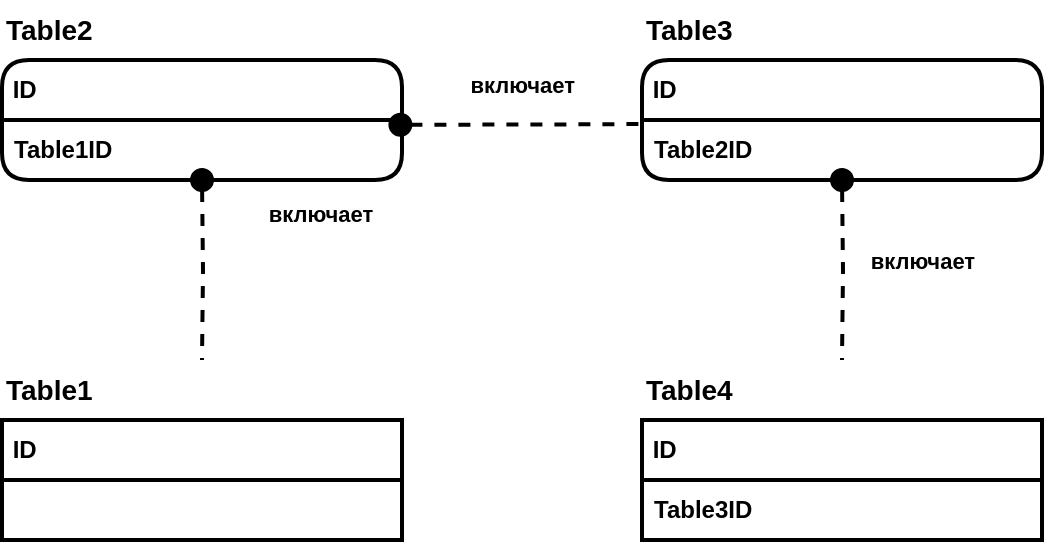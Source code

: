 <mxfile version="24.7.17">
  <diagram name="Page-1" id="1415542452496">
    <mxGraphModel dx="794" dy="557" grid="1" gridSize="10" guides="1" tooltips="1" connect="1" arrows="1" fold="1" page="1" pageScale="1" pageWidth="850" pageHeight="1100" math="0" shadow="0">
      <root>
        <mxCell id="0" />
        <mxCell id="1" parent="0" />
        <mxCell id="1415553544464" value="Table2" style="text;whiteSpace=wrap;rounded=0;dashed=0;inherit=default;fontSize=14;fontStyle=1;align=left;" parent="1" vertex="1">
          <mxGeometry x="40" y="40" width="200" height="30" as="geometry" />
        </mxCell>
        <mxCell id="1415542451776" value="&amp;nbsp;ID" style="swimlane;whiteSpace=wrap;rounded=1;dashed=0;childLayout=stackLayout;startSize=30;horizontalStack=0;horizontal=1;resizeParent=1;resizeParentMax=0;resizeLast=0;collapsible=0;marginButtom=0;align=left;strokeWidth=2;fontStyle=1;html=1;" parent="1415553544464" vertex="1">
          <mxGeometry y="30" width="200" height="60" as="geometry" />
        </mxCell>
        <mxCell id="1415542922256" value="Table1ID" style="text;whiteSpace=wrap;rounded=0;fillColor=none;strokeColor=none;dashed=0;verticalAlign=middle;spacingLeft=4;spacingRight=4;overflow=hidden;points=[[0,0.5],[1,0.5]];portConstraint=eastwest;rotatable=0;fontStyle=1;html=1;" parent="1415542451776" vertex="1">
          <mxGeometry y="30" width="200" height="30" as="geometry" />
        </mxCell>
        <mxCell id="1415554350736" value="Table1" style="text;whiteSpace=wrap;rounded=0;dashed=0;inherit=default;fontSize=14;fontStyle=1;align=left;" parent="1" vertex="1">
          <mxGeometry x="40" y="220" width="200" height="30" as="geometry" />
        </mxCell>
        <mxCell id="1415542163696" value="&amp;nbsp;ID" style="swimlane;whiteSpace=wrap;rounded=0;dashed=0;childLayout=stackLayout;startSize=30;horizontalStack=0;horizontal=1;resizeParent=1;resizeParentMax=0;resizeLast=0;collapsible=0;marginButtom=0;align=left;strokeWidth=2;fontStyle=1;html=1;" parent="1415554350736" vertex="1">
          <mxGeometry y="30" width="200" height="60" as="geometry" />
        </mxCell>
        <mxCell id="1415554886656" value="Table3" style="text;whiteSpace=wrap;rounded=0;dashed=0;inherit=default;fontSize=14;fontStyle=1;align=left;" parent="1" vertex="1">
          <mxGeometry x="360" y="40" width="200" height="30" as="geometry" />
        </mxCell>
        <mxCell id="1415554877392" value="&amp;nbsp;ID" style="swimlane;whiteSpace=wrap;rounded=1;dashed=0;childLayout=stackLayout;startSize=30;horizontalStack=0;horizontal=1;resizeParent=1;resizeParentMax=0;resizeLast=0;collapsible=0;marginButtom=0;align=left;strokeWidth=2;fontStyle=1;html=1;" parent="1415554886656" vertex="1">
          <mxGeometry y="30" width="200" height="60" as="geometry" />
        </mxCell>
        <mxCell id="1415513959184" value="Table2ID" style="text;whiteSpace=wrap;rounded=0;fillColor=none;strokeColor=none;dashed=0;verticalAlign=middle;spacingLeft=4;spacingRight=4;overflow=hidden;points=[[0,0.5],[1,0.5]];portConstraint=eastwest;rotatable=0;fontStyle=1;html=1;" parent="1415554877392" vertex="1">
          <mxGeometry y="30" width="200" height="30" as="geometry" />
        </mxCell>
        <mxCell id="1415554887232" value="включает" style="edgeStyle=orthogonalEdgeStyle;orthogonalLoop=1;dashed=1;rounded=0;jettySize=auto;entryX=0.01;entryY=0.067;startArrow=oval;endArrow=none;startFill=1;strokeWidth=2;startSize=10;fontStyle=1;entryDx=0;entryDy=0;entryPerimeter=0;exitX=0.996;exitY=0.078;exitDx=0;exitDy=0;exitPerimeter=0;" parent="1" source="1415542922256" target="1415513959184" edge="1">
          <mxGeometry y="20" relative="1" as="geometry">
            <mxPoint x="330" y="70" as="sourcePoint" />
          </mxGeometry>
        </mxCell>
        <mxCell id="1415555191088" value="Table4" style="text;whiteSpace=wrap;rounded=0;dashed=0;inherit=default;fontSize=14;fontStyle=1;align=left;" parent="1" vertex="1">
          <mxGeometry x="360" y="220" width="200" height="30" as="geometry" />
        </mxCell>
        <mxCell id="1415555191328" value="&amp;nbsp;ID" style="swimlane;whiteSpace=wrap;rounded=0;dashed=0;childLayout=stackLayout;startSize=30;horizontalStack=0;horizontal=1;resizeParent=1;resizeParentMax=0;resizeLast=0;collapsible=0;marginButtom=0;align=left;strokeWidth=2;fontStyle=1;html=1;" parent="1415555191088" vertex="1">
          <mxGeometry y="30" width="200" height="60" as="geometry" />
        </mxCell>
        <mxCell id="1415555191136" value="Table3ID" style="text;whiteSpace=wrap;rounded=0;fillColor=none;strokeColor=none;dashed=0;verticalAlign=middle;spacingLeft=4;spacingRight=4;overflow=hidden;points=[[0,0.5],[1,0.5]];portConstraint=eastwest;rotatable=0;fontStyle=1;html=1;" parent="1415555191328" vertex="1">
          <mxGeometry y="30" width="200" height="30" as="geometry" />
        </mxCell>
        <mxCell id="1415555191472" value="включает" style="edgeStyle=orthogonalEdgeStyle;orthogonalLoop=1;dashed=1;rounded=0;jettySize=auto;startArrow=oval;endArrow=none;startFill=1;strokeWidth=2;startSize=10;fontStyle=1;entryX=0.5;entryY=0;entryDx=0;entryDy=0;" parent="1" target="1415555191088" edge="1">
          <mxGeometry x="-0.106" y="40" relative="1" as="geometry">
            <mxPoint x="460" y="130" as="sourcePoint" />
            <mxPoint x="490" y="160" as="targetPoint" />
            <mxPoint as="offset" />
          </mxGeometry>
        </mxCell>
        <mxCell id="1415501852656" value="включает" style="edgeStyle=orthogonalEdgeStyle;orthogonalLoop=1;dashed=1;rounded=0;jettySize=auto;entryX=0.5;entryY=0;startArrow=oval;endArrow=none;startFill=1;strokeWidth=2;startSize=10;fontStyle=1;entryDx=0;entryDy=0;" parent="1" target="1415554350736" edge="1">
          <mxGeometry x="0.006" y="-29" relative="1" as="geometry">
            <mxPoint x="140" y="130" as="sourcePoint" />
            <mxPoint x="59" as="offset" />
          </mxGeometry>
        </mxCell>
      </root>
    </mxGraphModel>
  </diagram>
</mxfile>
